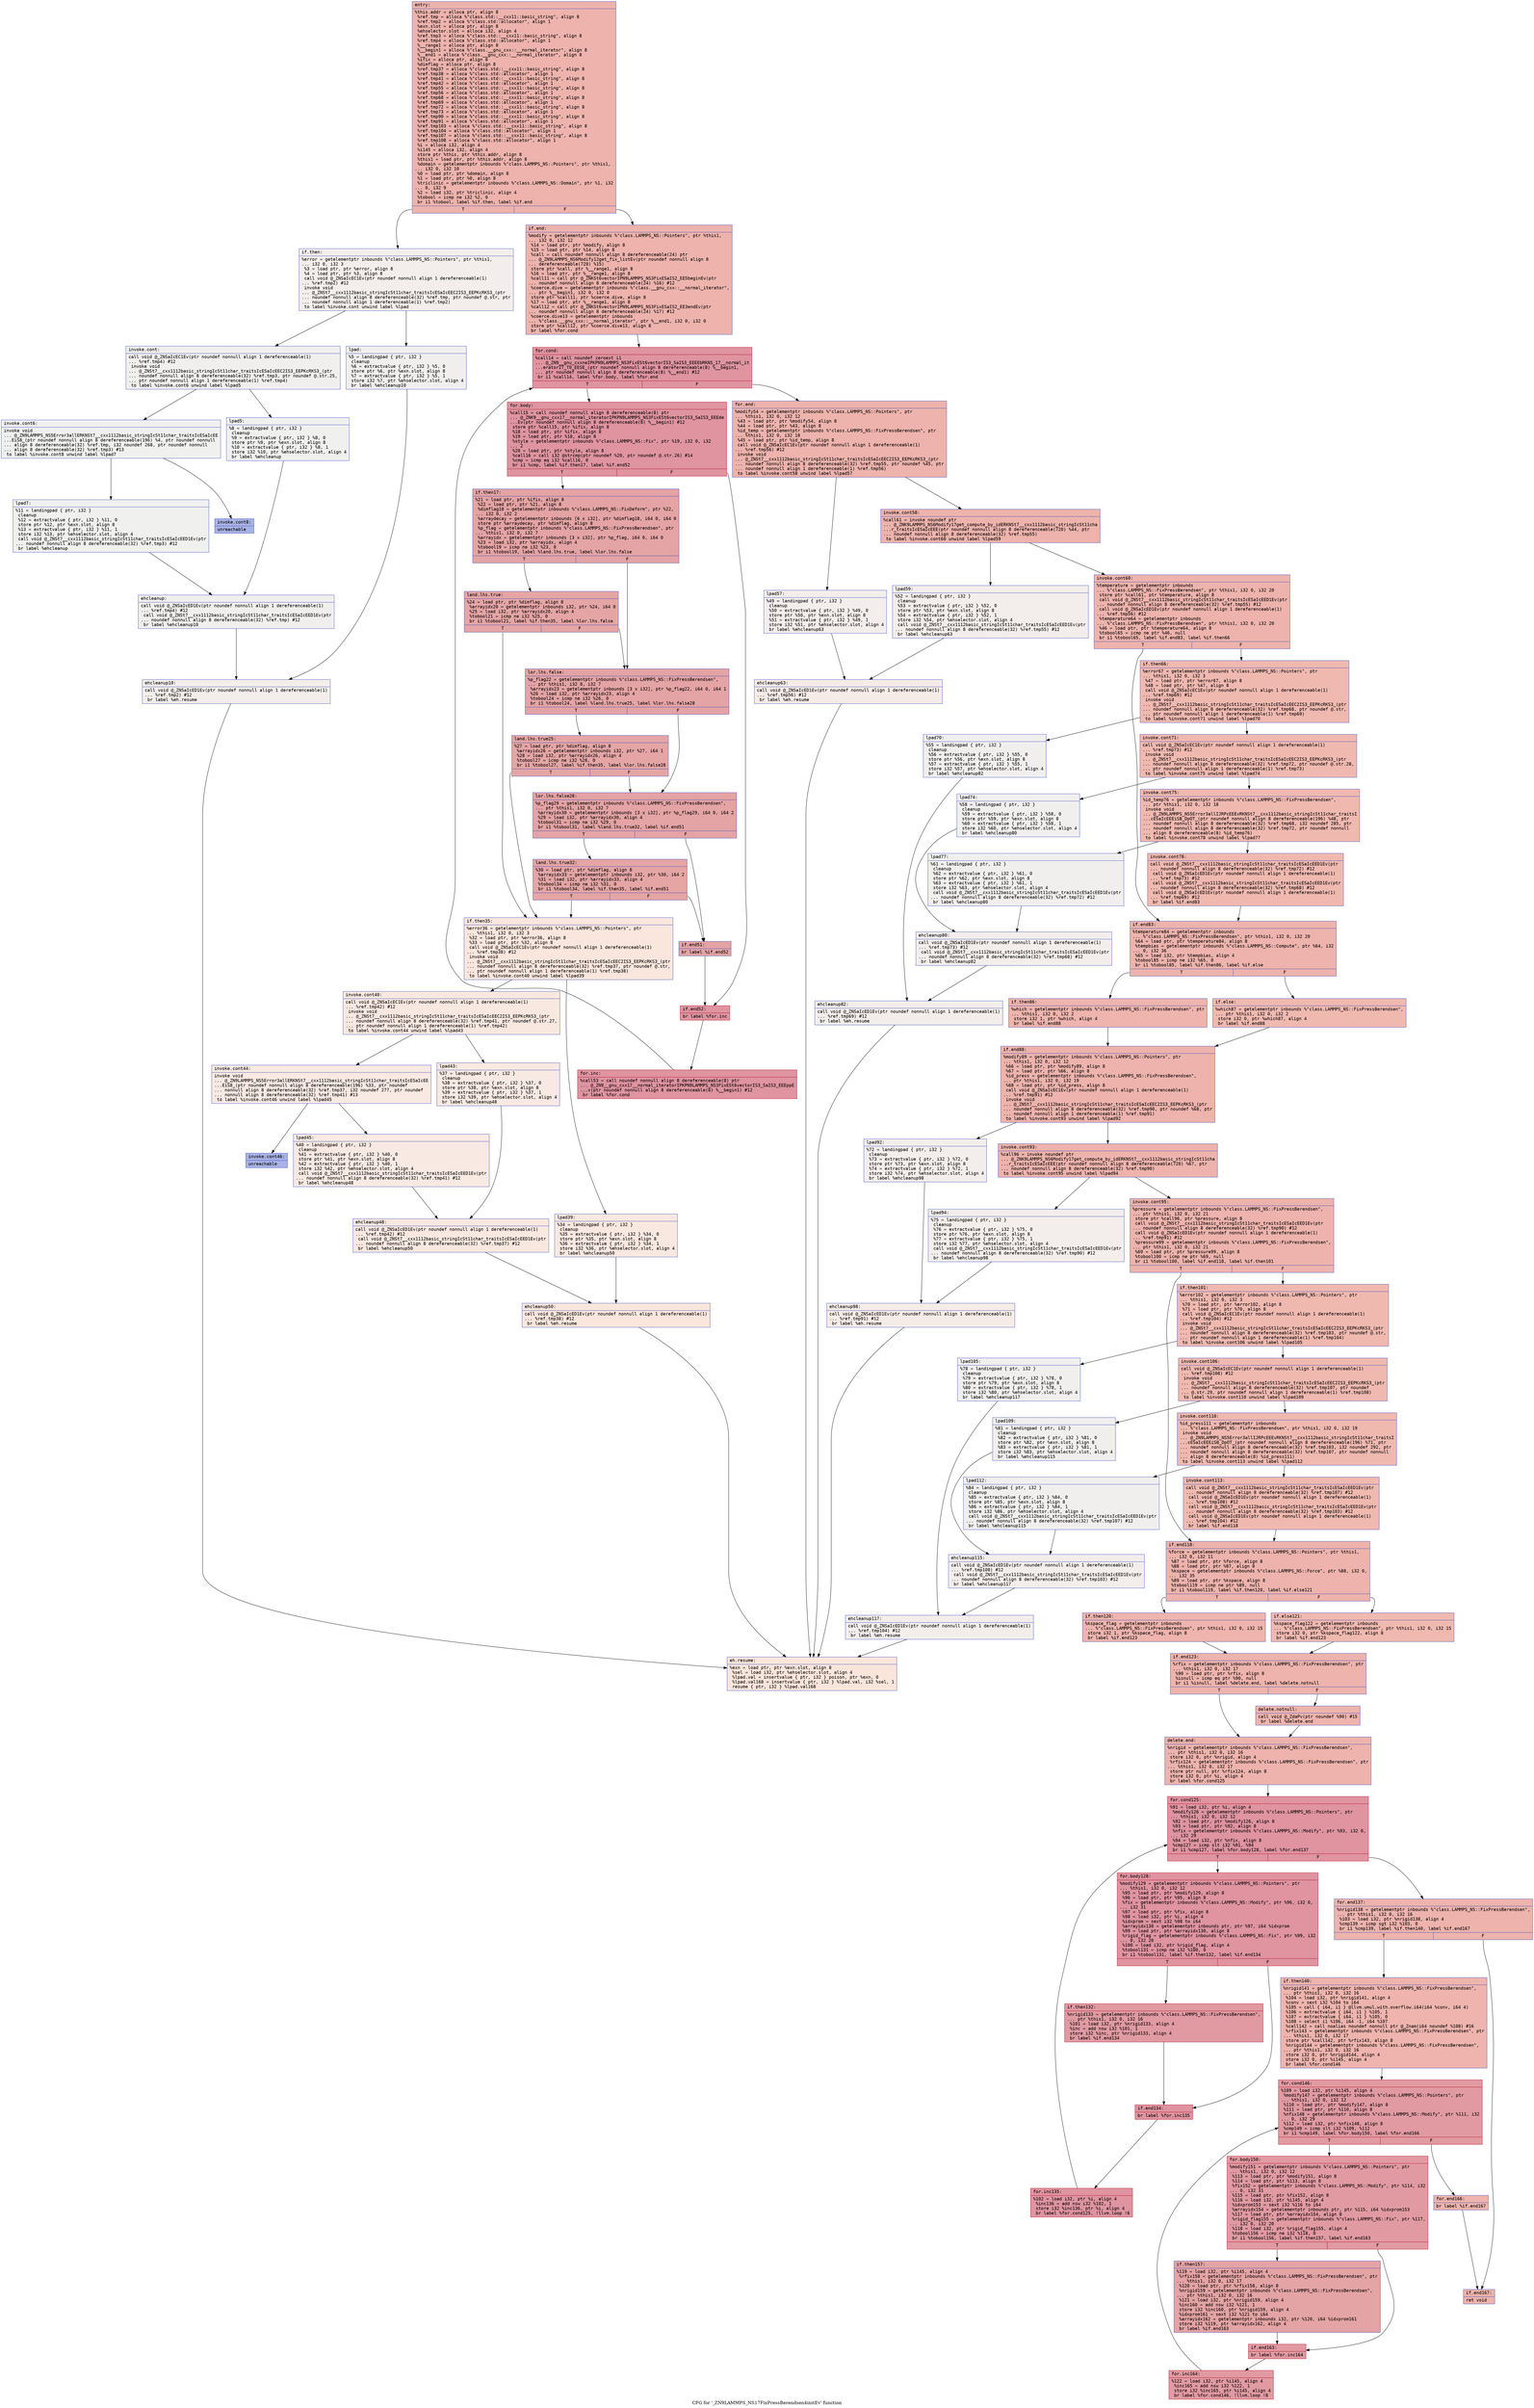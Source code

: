 digraph "CFG for '_ZN9LAMMPS_NS17FixPressBerendsen4initEv' function" {
	label="CFG for '_ZN9LAMMPS_NS17FixPressBerendsen4initEv' function";

	Node0x55f98b707510 [shape=record,color="#3d50c3ff", style=filled, fillcolor="#d6524470" fontname="Courier",label="{entry:\l|  %this.addr = alloca ptr, align 8\l  %ref.tmp = alloca %\"class.std::__cxx11::basic_string\", align 8\l  %ref.tmp2 = alloca %\"class.std::allocator\", align 1\l  %exn.slot = alloca ptr, align 8\l  %ehselector.slot = alloca i32, align 4\l  %ref.tmp3 = alloca %\"class.std::__cxx11::basic_string\", align 8\l  %ref.tmp4 = alloca %\"class.std::allocator\", align 1\l  %__range1 = alloca ptr, align 8\l  %__begin1 = alloca %\"class.__gnu_cxx::__normal_iterator\", align 8\l  %__end1 = alloca %\"class.__gnu_cxx::__normal_iterator\", align 8\l  %ifix = alloca ptr, align 8\l  %dimflag = alloca ptr, align 8\l  %ref.tmp37 = alloca %\"class.std::__cxx11::basic_string\", align 8\l  %ref.tmp38 = alloca %\"class.std::allocator\", align 1\l  %ref.tmp41 = alloca %\"class.std::__cxx11::basic_string\", align 8\l  %ref.tmp42 = alloca %\"class.std::allocator\", align 1\l  %ref.tmp55 = alloca %\"class.std::__cxx11::basic_string\", align 8\l  %ref.tmp56 = alloca %\"class.std::allocator\", align 1\l  %ref.tmp68 = alloca %\"class.std::__cxx11::basic_string\", align 8\l  %ref.tmp69 = alloca %\"class.std::allocator\", align 1\l  %ref.tmp72 = alloca %\"class.std::__cxx11::basic_string\", align 8\l  %ref.tmp73 = alloca %\"class.std::allocator\", align 1\l  %ref.tmp90 = alloca %\"class.std::__cxx11::basic_string\", align 8\l  %ref.tmp91 = alloca %\"class.std::allocator\", align 1\l  %ref.tmp103 = alloca %\"class.std::__cxx11::basic_string\", align 8\l  %ref.tmp104 = alloca %\"class.std::allocator\", align 1\l  %ref.tmp107 = alloca %\"class.std::__cxx11::basic_string\", align 8\l  %ref.tmp108 = alloca %\"class.std::allocator\", align 1\l  %i = alloca i32, align 4\l  %i145 = alloca i32, align 4\l  store ptr %this, ptr %this.addr, align 8\l  %this1 = load ptr, ptr %this.addr, align 8\l  %domain = getelementptr inbounds %\"class.LAMMPS_NS::Pointers\", ptr %this1,\l... i32 0, i32 10\l  %0 = load ptr, ptr %domain, align 8\l  %1 = load ptr, ptr %0, align 8\l  %triclinic = getelementptr inbounds %\"class.LAMMPS_NS::Domain\", ptr %1, i32\l... 0, i32 9\l  %2 = load i32, ptr %triclinic, align 4\l  %tobool = icmp ne i32 %2, 0\l  br i1 %tobool, label %if.then, label %if.end\l|{<s0>T|<s1>F}}"];
	Node0x55f98b707510:s0 -> Node0x55f98b7aead0[tooltip="entry -> if.then\nProbability 0.00%" ];
	Node0x55f98b707510:s1 -> Node0x55f98b7aeb40[tooltip="entry -> if.end\nProbability 100.00%" ];
	Node0x55f98b7aead0 [shape=record,color="#3d50c3ff", style=filled, fillcolor="#e5d8d170" fontname="Courier",label="{if.then:\l|  %error = getelementptr inbounds %\"class.LAMMPS_NS::Pointers\", ptr %this1,\l... i32 0, i32 3\l  %3 = load ptr, ptr %error, align 8\l  %4 = load ptr, ptr %3, align 8\l  call void @_ZNSaIcEC1Ev(ptr noundef nonnull align 1 dereferenceable(1)\l... %ref.tmp2) #12\l  invoke void\l... @_ZNSt7__cxx1112basic_stringIcSt11char_traitsIcESaIcEEC2IS3_EEPKcRKS3_(ptr\l... noundef nonnull align 8 dereferenceable(32) %ref.tmp, ptr noundef @.str, ptr\l... noundef nonnull align 1 dereferenceable(1) %ref.tmp2)\l          to label %invoke.cont unwind label %lpad\l}"];
	Node0x55f98b7aead0 -> Node0x55f98b7aefc0[tooltip="if.then -> invoke.cont\nProbability 50.00%" ];
	Node0x55f98b7aead0 -> Node0x55f98b7af040[tooltip="if.then -> lpad\nProbability 50.00%" ];
	Node0x55f98b7aefc0 [shape=record,color="#3d50c3ff", style=filled, fillcolor="#e0dbd870" fontname="Courier",label="{invoke.cont:\l|  call void @_ZNSaIcEC1Ev(ptr noundef nonnull align 1 dereferenceable(1)\l... %ref.tmp4) #12\l  invoke void\l... @_ZNSt7__cxx1112basic_stringIcSt11char_traitsIcESaIcEEC2IS3_EEPKcRKS3_(ptr\l... noundef nonnull align 8 dereferenceable(32) %ref.tmp3, ptr noundef @.str.25,\l... ptr noundef nonnull align 1 dereferenceable(1) %ref.tmp4)\l          to label %invoke.cont6 unwind label %lpad5\l}"];
	Node0x55f98b7aefc0 -> Node0x55f98b7af360[tooltip="invoke.cont -> invoke.cont6\nProbability 50.00%" ];
	Node0x55f98b7aefc0 -> Node0x55f98b7af3b0[tooltip="invoke.cont -> lpad5\nProbability 50.00%" ];
	Node0x55f98b7af360 [shape=record,color="#3d50c3ff", style=filled, fillcolor="#dedcdb70" fontname="Courier",label="{invoke.cont6:\l|  invoke void\l... @_ZN9LAMMPS_NS5Error3allERKNSt7__cxx1112basic_stringIcSt11char_traitsIcESaIcEE\l...EiS8_(ptr noundef nonnull align 8 dereferenceable(196) %4, ptr noundef nonnull\l... align 8 dereferenceable(32) %ref.tmp, i32 noundef 268, ptr noundef nonnull\l... align 8 dereferenceable(32) %ref.tmp3) #13\l          to label %invoke.cont8 unwind label %lpad7\l}"];
	Node0x55f98b7af360 -> Node0x55f98b7af310[tooltip="invoke.cont6 -> invoke.cont8\nProbability 0.00%" ];
	Node0x55f98b7af360 -> Node0x55f98b7af610[tooltip="invoke.cont6 -> lpad7\nProbability 100.00%" ];
	Node0x55f98b7af310 [shape=record,color="#3d50c3ff", style=filled, fillcolor="#3d50c370" fontname="Courier",label="{invoke.cont8:\l|  unreachable\l}"];
	Node0x55f98b7af040 [shape=record,color="#3d50c3ff", style=filled, fillcolor="#e0dbd870" fontname="Courier",label="{lpad:\l|  %5 = landingpad \{ ptr, i32 \}\l          cleanup\l  %6 = extractvalue \{ ptr, i32 \} %5, 0\l  store ptr %6, ptr %exn.slot, align 8\l  %7 = extractvalue \{ ptr, i32 \} %5, 1\l  store i32 %7, ptr %ehselector.slot, align 4\l  br label %ehcleanup10\l}"];
	Node0x55f98b7af040 -> Node0x55f98b7afb10[tooltip="lpad -> ehcleanup10\nProbability 100.00%" ];
	Node0x55f98b7af3b0 [shape=record,color="#3d50c3ff", style=filled, fillcolor="#dedcdb70" fontname="Courier",label="{lpad5:\l|  %8 = landingpad \{ ptr, i32 \}\l          cleanup\l  %9 = extractvalue \{ ptr, i32 \} %8, 0\l  store ptr %9, ptr %exn.slot, align 8\l  %10 = extractvalue \{ ptr, i32 \} %8, 1\l  store i32 %10, ptr %ehselector.slot, align 4\l  br label %ehcleanup\l}"];
	Node0x55f98b7af3b0 -> Node0x55f98b7afe60[tooltip="lpad5 -> ehcleanup\nProbability 100.00%" ];
	Node0x55f98b7af610 [shape=record,color="#3d50c3ff", style=filled, fillcolor="#dedcdb70" fontname="Courier",label="{lpad7:\l|  %11 = landingpad \{ ptr, i32 \}\l          cleanup\l  %12 = extractvalue \{ ptr, i32 \} %11, 0\l  store ptr %12, ptr %exn.slot, align 8\l  %13 = extractvalue \{ ptr, i32 \} %11, 1\l  store i32 %13, ptr %ehselector.slot, align 4\l  call void @_ZNSt7__cxx1112basic_stringIcSt11char_traitsIcESaIcEED1Ev(ptr\l... noundef nonnull align 8 dereferenceable(32) %ref.tmp3) #12\l  br label %ehcleanup\l}"];
	Node0x55f98b7af610 -> Node0x55f98b7afe60[tooltip="lpad7 -> ehcleanup\nProbability 100.00%" ];
	Node0x55f98b7afe60 [shape=record,color="#3d50c3ff", style=filled, fillcolor="#e0dbd870" fontname="Courier",label="{ehcleanup:\l|  call void @_ZNSaIcED1Ev(ptr noundef nonnull align 1 dereferenceable(1)\l... %ref.tmp4) #12\l  call void @_ZNSt7__cxx1112basic_stringIcSt11char_traitsIcESaIcEED1Ev(ptr\l... noundef nonnull align 8 dereferenceable(32) %ref.tmp) #12\l  br label %ehcleanup10\l}"];
	Node0x55f98b7afe60 -> Node0x55f98b7afb10[tooltip="ehcleanup -> ehcleanup10\nProbability 100.00%" ];
	Node0x55f98b7afb10 [shape=record,color="#3d50c3ff", style=filled, fillcolor="#e5d8d170" fontname="Courier",label="{ehcleanup10:\l|  call void @_ZNSaIcED1Ev(ptr noundef nonnull align 1 dereferenceable(1)\l... %ref.tmp2) #12\l  br label %eh.resume\l}"];
	Node0x55f98b7afb10 -> Node0x55f98b7b0710[tooltip="ehcleanup10 -> eh.resume\nProbability 100.00%" ];
	Node0x55f98b7aeb40 [shape=record,color="#3d50c3ff", style=filled, fillcolor="#d6524470" fontname="Courier",label="{if.end:\l|  %modify = getelementptr inbounds %\"class.LAMMPS_NS::Pointers\", ptr %this1,\l... i32 0, i32 12\l  %14 = load ptr, ptr %modify, align 8\l  %15 = load ptr, ptr %14, align 8\l  %call = call noundef nonnull align 8 dereferenceable(24) ptr\l... @_ZN9LAMMPS_NS6Modify12get_fix_listEv(ptr noundef nonnull align 8\l... dereferenceable(720) %15)\l  store ptr %call, ptr %__range1, align 8\l  %16 = load ptr, ptr %__range1, align 8\l  %call11 = call ptr @_ZNKSt6vectorIPN9LAMMPS_NS3FixESaIS2_EE5beginEv(ptr\l... noundef nonnull align 8 dereferenceable(24) %16) #12\l  %coerce.dive = getelementptr inbounds %\"class.__gnu_cxx::__normal_iterator\",\l... ptr %__begin1, i32 0, i32 0\l  store ptr %call11, ptr %coerce.dive, align 8\l  %17 = load ptr, ptr %__range1, align 8\l  %call12 = call ptr @_ZNKSt6vectorIPN9LAMMPS_NS3FixESaIS2_EE3endEv(ptr\l... noundef nonnull align 8 dereferenceable(24) %17) #12\l  %coerce.dive13 = getelementptr inbounds\l... %\"class.__gnu_cxx::__normal_iterator\", ptr %__end1, i32 0, i32 0\l  store ptr %call12, ptr %coerce.dive13, align 8\l  br label %for.cond\l}"];
	Node0x55f98b7aeb40 -> Node0x55f98b7b1750[tooltip="if.end -> for.cond\nProbability 100.00%" ];
	Node0x55f98b7b1750 [shape=record,color="#b70d28ff", style=filled, fillcolor="#b70d2870" fontname="Courier",label="{for.cond:\l|  %call14 = call noundef zeroext i1\l... @_ZN9__gnu_cxxneIPKPN9LAMMPS_NS3FixESt6vectorIS3_SaIS3_EEEEbRKNS_17__normal_it\l...eratorIT_T0_EESE_(ptr noundef nonnull align 8 dereferenceable(8) %__begin1,\l... ptr noundef nonnull align 8 dereferenceable(8) %__end1) #12\l  br i1 %call14, label %for.body, label %for.end\l|{<s0>T|<s1>F}}"];
	Node0x55f98b7b1750:s0 -> Node0x55f98b7b1b70[tooltip="for.cond -> for.body\nProbability 96.88%" ];
	Node0x55f98b7b1750:s1 -> Node0x55f98b7b1c50[tooltip="for.cond -> for.end\nProbability 3.12%" ];
	Node0x55f98b7b1b70 [shape=record,color="#b70d28ff", style=filled, fillcolor="#b70d2870" fontname="Courier",label="{for.body:\l|  %call15 = call noundef nonnull align 8 dereferenceable(8) ptr\l... @_ZNK9__gnu_cxx17__normal_iteratorIPKPN9LAMMPS_NS3FixESt6vectorIS3_SaIS3_EEEde\l...Ev(ptr noundef nonnull align 8 dereferenceable(8) %__begin1) #12\l  store ptr %call15, ptr %ifix, align 8\l  %18 = load ptr, ptr %ifix, align 8\l  %19 = load ptr, ptr %18, align 8\l  %style = getelementptr inbounds %\"class.LAMMPS_NS::Fix\", ptr %19, i32 0, i32\l... 2\l  %20 = load ptr, ptr %style, align 8\l  %call16 = call i32 @strcmp(ptr noundef %20, ptr noundef @.str.26) #14\l  %cmp = icmp eq i32 %call16, 0\l  br i1 %cmp, label %if.then17, label %if.end52\l|{<s0>T|<s1>F}}"];
	Node0x55f98b7b1b70:s0 -> Node0x55f98b7b3580[tooltip="for.body -> if.then17\nProbability 37.50%" ];
	Node0x55f98b7b1b70:s1 -> Node0x55f98b7b3600[tooltip="for.body -> if.end52\nProbability 62.50%" ];
	Node0x55f98b7b3580 [shape=record,color="#3d50c3ff", style=filled, fillcolor="#c32e3170" fontname="Courier",label="{if.then17:\l|  %21 = load ptr, ptr %ifix, align 8\l  %22 = load ptr, ptr %21, align 8\l  %dimflag18 = getelementptr inbounds %\"class.LAMMPS_NS::FixDeform\", ptr %22,\l... i32 0, i32 2\l  %arraydecay = getelementptr inbounds [6 x i32], ptr %dimflag18, i64 0, i64 0\l  store ptr %arraydecay, ptr %dimflag, align 8\l  %p_flag = getelementptr inbounds %\"class.LAMMPS_NS::FixPressBerendsen\", ptr\l... %this1, i32 0, i32 7\l  %arrayidx = getelementptr inbounds [3 x i32], ptr %p_flag, i64 0, i64 0\l  %23 = load i32, ptr %arrayidx, align 4\l  %tobool19 = icmp ne i32 %23, 0\l  br i1 %tobool19, label %land.lhs.true, label %lor.lhs.false\l|{<s0>T|<s1>F}}"];
	Node0x55f98b7b3580:s0 -> Node0x55f98b7b4230[tooltip="if.then17 -> land.lhs.true\nProbability 62.50%" ];
	Node0x55f98b7b3580:s1 -> Node0x55f98b7b42b0[tooltip="if.then17 -> lor.lhs.false\nProbability 37.50%" ];
	Node0x55f98b7b4230 [shape=record,color="#3d50c3ff", style=filled, fillcolor="#c5333470" fontname="Courier",label="{land.lhs.true:\l|  %24 = load ptr, ptr %dimflag, align 8\l  %arrayidx20 = getelementptr inbounds i32, ptr %24, i64 0\l  %25 = load i32, ptr %arrayidx20, align 4\l  %tobool21 = icmp ne i32 %25, 0\l  br i1 %tobool21, label %if.then35, label %lor.lhs.false\l|{<s0>T|<s1>F}}"];
	Node0x55f98b7b4230:s0 -> Node0x55f98b7b46d0[tooltip="land.lhs.true -> if.then35\nProbability 0.00%" ];
	Node0x55f98b7b4230:s1 -> Node0x55f98b7b42b0[tooltip="land.lhs.true -> lor.lhs.false\nProbability 100.00%" ];
	Node0x55f98b7b42b0 [shape=record,color="#3d50c3ff", style=filled, fillcolor="#c32e3170" fontname="Courier",label="{lor.lhs.false:\l|  %p_flag22 = getelementptr inbounds %\"class.LAMMPS_NS::FixPressBerendsen\",\l... ptr %this1, i32 0, i32 7\l  %arrayidx23 = getelementptr inbounds [3 x i32], ptr %p_flag22, i64 0, i64 1\l  %26 = load i32, ptr %arrayidx23, align 4\l  %tobool24 = icmp ne i32 %26, 0\l  br i1 %tobool24, label %land.lhs.true25, label %lor.lhs.false28\l|{<s0>T|<s1>F}}"];
	Node0x55f98b7b42b0:s0 -> Node0x55f98b7b4b20[tooltip="lor.lhs.false -> land.lhs.true25\nProbability 62.50%" ];
	Node0x55f98b7b42b0:s1 -> Node0x55f98b7b4ba0[tooltip="lor.lhs.false -> lor.lhs.false28\nProbability 37.50%" ];
	Node0x55f98b7b4b20 [shape=record,color="#3d50c3ff", style=filled, fillcolor="#c5333470" fontname="Courier",label="{land.lhs.true25:\l|  %27 = load ptr, ptr %dimflag, align 8\l  %arrayidx26 = getelementptr inbounds i32, ptr %27, i64 1\l  %28 = load i32, ptr %arrayidx26, align 4\l  %tobool27 = icmp ne i32 %28, 0\l  br i1 %tobool27, label %if.then35, label %lor.lhs.false28\l|{<s0>T|<s1>F}}"];
	Node0x55f98b7b4b20:s0 -> Node0x55f98b7b46d0[tooltip="land.lhs.true25 -> if.then35\nProbability 0.00%" ];
	Node0x55f98b7b4b20:s1 -> Node0x55f98b7b4ba0[tooltip="land.lhs.true25 -> lor.lhs.false28\nProbability 100.00%" ];
	Node0x55f98b7b4ba0 [shape=record,color="#3d50c3ff", style=filled, fillcolor="#c32e3170" fontname="Courier",label="{lor.lhs.false28:\l|  %p_flag29 = getelementptr inbounds %\"class.LAMMPS_NS::FixPressBerendsen\",\l... ptr %this1, i32 0, i32 7\l  %arrayidx30 = getelementptr inbounds [3 x i32], ptr %p_flag29, i64 0, i64 2\l  %29 = load i32, ptr %arrayidx30, align 4\l  %tobool31 = icmp ne i32 %29, 0\l  br i1 %tobool31, label %land.lhs.true32, label %if.end51\l|{<s0>T|<s1>F}}"];
	Node0x55f98b7b4ba0:s0 -> Node0x55f98b7b5390[tooltip="lor.lhs.false28 -> land.lhs.true32\nProbability 62.50%" ];
	Node0x55f98b7b4ba0:s1 -> Node0x55f98b7b5410[tooltip="lor.lhs.false28 -> if.end51\nProbability 37.50%" ];
	Node0x55f98b7b5390 [shape=record,color="#3d50c3ff", style=filled, fillcolor="#c5333470" fontname="Courier",label="{land.lhs.true32:\l|  %30 = load ptr, ptr %dimflag, align 8\l  %arrayidx33 = getelementptr inbounds i32, ptr %30, i64 2\l  %31 = load i32, ptr %arrayidx33, align 4\l  %tobool34 = icmp ne i32 %31, 0\l  br i1 %tobool34, label %if.then35, label %if.end51\l|{<s0>T|<s1>F}}"];
	Node0x55f98b7b5390:s0 -> Node0x55f98b7b46d0[tooltip="land.lhs.true32 -> if.then35\nProbability 0.00%" ];
	Node0x55f98b7b5390:s1 -> Node0x55f98b7b5410[tooltip="land.lhs.true32 -> if.end51\nProbability 100.00%" ];
	Node0x55f98b7b46d0 [shape=record,color="#3d50c3ff", style=filled, fillcolor="#f3c7b170" fontname="Courier",label="{if.then35:\l|  %error36 = getelementptr inbounds %\"class.LAMMPS_NS::Pointers\", ptr\l... %this1, i32 0, i32 3\l  %32 = load ptr, ptr %error36, align 8\l  %33 = load ptr, ptr %32, align 8\l  call void @_ZNSaIcEC1Ev(ptr noundef nonnull align 1 dereferenceable(1)\l... %ref.tmp38) #12\l  invoke void\l... @_ZNSt7__cxx1112basic_stringIcSt11char_traitsIcESaIcEEC2IS3_EEPKcRKS3_(ptr\l... noundef nonnull align 8 dereferenceable(32) %ref.tmp37, ptr noundef @.str,\l... ptr noundef nonnull align 1 dereferenceable(1) %ref.tmp38)\l          to label %invoke.cont40 unwind label %lpad39\l}"];
	Node0x55f98b7b46d0 -> Node0x55f98b7b5be0[tooltip="if.then35 -> invoke.cont40\nProbability 50.00%" ];
	Node0x55f98b7b46d0 -> Node0x55f98b7b5c60[tooltip="if.then35 -> lpad39\nProbability 50.00%" ];
	Node0x55f98b7b5be0 [shape=record,color="#3d50c3ff", style=filled, fillcolor="#f1ccb870" fontname="Courier",label="{invoke.cont40:\l|  call void @_ZNSaIcEC1Ev(ptr noundef nonnull align 1 dereferenceable(1)\l... %ref.tmp42) #12\l  invoke void\l... @_ZNSt7__cxx1112basic_stringIcSt11char_traitsIcESaIcEEC2IS3_EEPKcRKS3_(ptr\l... noundef nonnull align 8 dereferenceable(32) %ref.tmp41, ptr noundef @.str.27,\l... ptr noundef nonnull align 1 dereferenceable(1) %ref.tmp42)\l          to label %invoke.cont44 unwind label %lpad43\l}"];
	Node0x55f98b7b5be0 -> Node0x55f98b7b5f80[tooltip="invoke.cont40 -> invoke.cont44\nProbability 50.00%" ];
	Node0x55f98b7b5be0 -> Node0x55f98b7b5fd0[tooltip="invoke.cont40 -> lpad43\nProbability 50.00%" ];
	Node0x55f98b7b5f80 [shape=record,color="#3d50c3ff", style=filled, fillcolor="#efcebd70" fontname="Courier",label="{invoke.cont44:\l|  invoke void\l... @_ZN9LAMMPS_NS5Error3allERKNSt7__cxx1112basic_stringIcSt11char_traitsIcESaIcEE\l...EiS8_(ptr noundef nonnull align 8 dereferenceable(196) %33, ptr noundef\l... nonnull align 8 dereferenceable(32) %ref.tmp37, i32 noundef 277, ptr noundef\l... nonnull align 8 dereferenceable(32) %ref.tmp41) #13\l          to label %invoke.cont46 unwind label %lpad45\l}"];
	Node0x55f98b7b5f80 -> Node0x55f98b7b5f30[tooltip="invoke.cont44 -> invoke.cont46\nProbability 0.00%" ];
	Node0x55f98b7b5f80 -> Node0x55f98b7b62f0[tooltip="invoke.cont44 -> lpad45\nProbability 100.00%" ];
	Node0x55f98b7b5f30 [shape=record,color="#3d50c3ff", style=filled, fillcolor="#3d50c370" fontname="Courier",label="{invoke.cont46:\l|  unreachable\l}"];
	Node0x55f98b7b5c60 [shape=record,color="#3d50c3ff", style=filled, fillcolor="#f1ccb870" fontname="Courier",label="{lpad39:\l|  %34 = landingpad \{ ptr, i32 \}\l          cleanup\l  %35 = extractvalue \{ ptr, i32 \} %34, 0\l  store ptr %35, ptr %exn.slot, align 8\l  %36 = extractvalue \{ ptr, i32 \} %34, 1\l  store i32 %36, ptr %ehselector.slot, align 4\l  br label %ehcleanup50\l}"];
	Node0x55f98b7b5c60 -> Node0x55f98b7b68b0[tooltip="lpad39 -> ehcleanup50\nProbability 100.00%" ];
	Node0x55f98b7b5fd0 [shape=record,color="#3d50c3ff", style=filled, fillcolor="#efcebd70" fontname="Courier",label="{lpad43:\l|  %37 = landingpad \{ ptr, i32 \}\l          cleanup\l  %38 = extractvalue \{ ptr, i32 \} %37, 0\l  store ptr %38, ptr %exn.slot, align 8\l  %39 = extractvalue \{ ptr, i32 \} %37, 1\l  store i32 %39, ptr %ehselector.slot, align 4\l  br label %ehcleanup48\l}"];
	Node0x55f98b7b5fd0 -> Node0x55f98b7b6b90[tooltip="lpad43 -> ehcleanup48\nProbability 100.00%" ];
	Node0x55f98b7b62f0 [shape=record,color="#3d50c3ff", style=filled, fillcolor="#efcebd70" fontname="Courier",label="{lpad45:\l|  %40 = landingpad \{ ptr, i32 \}\l          cleanup\l  %41 = extractvalue \{ ptr, i32 \} %40, 0\l  store ptr %41, ptr %exn.slot, align 8\l  %42 = extractvalue \{ ptr, i32 \} %40, 1\l  store i32 %42, ptr %ehselector.slot, align 4\l  call void @_ZNSt7__cxx1112basic_stringIcSt11char_traitsIcESaIcEED1Ev(ptr\l... noundef nonnull align 8 dereferenceable(32) %ref.tmp41) #12\l  br label %ehcleanup48\l}"];
	Node0x55f98b7b62f0 -> Node0x55f98b7b6b90[tooltip="lpad45 -> ehcleanup48\nProbability 100.00%" ];
	Node0x55f98b7b6b90 [shape=record,color="#3d50c3ff", style=filled, fillcolor="#f1ccb870" fontname="Courier",label="{ehcleanup48:\l|  call void @_ZNSaIcED1Ev(ptr noundef nonnull align 1 dereferenceable(1)\l... %ref.tmp42) #12\l  call void @_ZNSt7__cxx1112basic_stringIcSt11char_traitsIcESaIcEED1Ev(ptr\l... noundef nonnull align 8 dereferenceable(32) %ref.tmp37) #12\l  br label %ehcleanup50\l}"];
	Node0x55f98b7b6b90 -> Node0x55f98b7b68b0[tooltip="ehcleanup48 -> ehcleanup50\nProbability 100.00%" ];
	Node0x55f98b7b68b0 [shape=record,color="#3d50c3ff", style=filled, fillcolor="#f3c7b170" fontname="Courier",label="{ehcleanup50:\l|  call void @_ZNSaIcED1Ev(ptr noundef nonnull align 1 dereferenceable(1)\l... %ref.tmp38) #12\l  br label %eh.resume\l}"];
	Node0x55f98b7b68b0 -> Node0x55f98b7b0710[tooltip="ehcleanup50 -> eh.resume\nProbability 100.00%" ];
	Node0x55f98b7b5410 [shape=record,color="#3d50c3ff", style=filled, fillcolor="#c32e3170" fontname="Courier",label="{if.end51:\l|  br label %if.end52\l}"];
	Node0x55f98b7b5410 -> Node0x55f98b7b3600[tooltip="if.end51 -> if.end52\nProbability 100.00%" ];
	Node0x55f98b7b3600 [shape=record,color="#b70d28ff", style=filled, fillcolor="#b70d2870" fontname="Courier",label="{if.end52:\l|  br label %for.inc\l}"];
	Node0x55f98b7b3600 -> Node0x55f98b7b7b20[tooltip="if.end52 -> for.inc\nProbability 100.00%" ];
	Node0x55f98b7b7b20 [shape=record,color="#b70d28ff", style=filled, fillcolor="#b70d2870" fontname="Courier",label="{for.inc:\l|  %call53 = call noundef nonnull align 8 dereferenceable(8) ptr\l... @_ZN9__gnu_cxx17__normal_iteratorIPKPN9LAMMPS_NS3FixESt6vectorIS3_SaIS3_EEEppE\l...v(ptr noundef nonnull align 8 dereferenceable(8) %__begin1) #12\l  br label %for.cond\l}"];
	Node0x55f98b7b7b20 -> Node0x55f98b7b1750[tooltip="for.inc -> for.cond\nProbability 100.00%" ];
	Node0x55f98b7b1c50 [shape=record,color="#3d50c3ff", style=filled, fillcolor="#d6524470" fontname="Courier",label="{for.end:\l|  %modify54 = getelementptr inbounds %\"class.LAMMPS_NS::Pointers\", ptr\l... %this1, i32 0, i32 12\l  %43 = load ptr, ptr %modify54, align 8\l  %44 = load ptr, ptr %43, align 8\l  %id_temp = getelementptr inbounds %\"class.LAMMPS_NS::FixPressBerendsen\", ptr\l... %this1, i32 0, i32 18\l  %45 = load ptr, ptr %id_temp, align 8\l  call void @_ZNSaIcEC1Ev(ptr noundef nonnull align 1 dereferenceable(1)\l... %ref.tmp56) #12\l  invoke void\l... @_ZNSt7__cxx1112basic_stringIcSt11char_traitsIcESaIcEEC2IS3_EEPKcRKS3_(ptr\l... noundef nonnull align 8 dereferenceable(32) %ref.tmp55, ptr noundef %45, ptr\l... noundef nonnull align 1 dereferenceable(1) %ref.tmp56)\l          to label %invoke.cont58 unwind label %lpad57\l}"];
	Node0x55f98b7b1c50 -> Node0x55f98b7b82a0[tooltip="for.end -> invoke.cont58\nProbability 100.00%" ];
	Node0x55f98b7b1c50 -> Node0x55f98b7b8320[tooltip="for.end -> lpad57\nProbability 0.00%" ];
	Node0x55f98b7b82a0 [shape=record,color="#3d50c3ff", style=filled, fillcolor="#d6524470" fontname="Courier",label="{invoke.cont58:\l|  %call61 = invoke noundef ptr\l... @_ZNK9LAMMPS_NS6Modify17get_compute_by_idERKNSt7__cxx1112basic_stringIcSt11cha\l...r_traitsIcESaIcEEE(ptr noundef nonnull align 8 dereferenceable(720) %44, ptr\l... noundef nonnull align 8 dereferenceable(32) %ref.tmp55)\l          to label %invoke.cont60 unwind label %lpad59\l}"];
	Node0x55f98b7b82a0 -> Node0x55f98b7b8250[tooltip="invoke.cont58 -> invoke.cont60\nProbability 100.00%" ];
	Node0x55f98b7b82a0 -> Node0x55f98b7b85c0[tooltip="invoke.cont58 -> lpad59\nProbability 0.00%" ];
	Node0x55f98b7b8250 [shape=record,color="#3d50c3ff", style=filled, fillcolor="#d6524470" fontname="Courier",label="{invoke.cont60:\l|  %temperature = getelementptr inbounds\l... %\"class.LAMMPS_NS::FixPressBerendsen\", ptr %this1, i32 0, i32 20\l  store ptr %call61, ptr %temperature, align 8\l  call void @_ZNSt7__cxx1112basic_stringIcSt11char_traitsIcESaIcEED1Ev(ptr\l... noundef nonnull align 8 dereferenceable(32) %ref.tmp55) #12\l  call void @_ZNSaIcED1Ev(ptr noundef nonnull align 1 dereferenceable(1)\l... %ref.tmp56) #12\l  %temperature64 = getelementptr inbounds\l... %\"class.LAMMPS_NS::FixPressBerendsen\", ptr %this1, i32 0, i32 20\l  %46 = load ptr, ptr %temperature64, align 8\l  %tobool65 = icmp ne ptr %46, null\l  br i1 %tobool65, label %if.end83, label %if.then66\l|{<s0>T|<s1>F}}"];
	Node0x55f98b7b8250:s0 -> Node0x55f98b7b8e80[tooltip="invoke.cont60 -> if.end83\nProbability 62.50%" ];
	Node0x55f98b7b8250:s1 -> Node0x55f98b7b8f00[tooltip="invoke.cont60 -> if.then66\nProbability 37.50%" ];
	Node0x55f98b7b8f00 [shape=record,color="#3d50c3ff", style=filled, fillcolor="#de614d70" fontname="Courier",label="{if.then66:\l|  %error67 = getelementptr inbounds %\"class.LAMMPS_NS::Pointers\", ptr\l... %this1, i32 0, i32 3\l  %47 = load ptr, ptr %error67, align 8\l  %48 = load ptr, ptr %47, align 8\l  call void @_ZNSaIcEC1Ev(ptr noundef nonnull align 1 dereferenceable(1)\l... %ref.tmp69) #12\l  invoke void\l... @_ZNSt7__cxx1112basic_stringIcSt11char_traitsIcESaIcEEC2IS3_EEPKcRKS3_(ptr\l... noundef nonnull align 8 dereferenceable(32) %ref.tmp68, ptr noundef @.str,\l... ptr noundef nonnull align 1 dereferenceable(1) %ref.tmp69)\l          to label %invoke.cont71 unwind label %lpad70\l}"];
	Node0x55f98b7b8f00 -> Node0x55f98b7b9be0[tooltip="if.then66 -> invoke.cont71\nProbability 100.00%" ];
	Node0x55f98b7b8f00 -> Node0x55f98b7b9c60[tooltip="if.then66 -> lpad70\nProbability 0.00%" ];
	Node0x55f98b7b9be0 [shape=record,color="#3d50c3ff", style=filled, fillcolor="#de614d70" fontname="Courier",label="{invoke.cont71:\l|  call void @_ZNSaIcEC1Ev(ptr noundef nonnull align 1 dereferenceable(1)\l... %ref.tmp73) #12\l  invoke void\l... @_ZNSt7__cxx1112basic_stringIcSt11char_traitsIcESaIcEEC2IS3_EEPKcRKS3_(ptr\l... noundef nonnull align 8 dereferenceable(32) %ref.tmp72, ptr noundef @.str.28,\l... ptr noundef nonnull align 1 dereferenceable(1) %ref.tmp73)\l          to label %invoke.cont75 unwind label %lpad74\l}"];
	Node0x55f98b7b9be0 -> Node0x55f98b7b9fe0[tooltip="invoke.cont71 -> invoke.cont75\nProbability 100.00%" ];
	Node0x55f98b7b9be0 -> Node0x55f98b7ba030[tooltip="invoke.cont71 -> lpad74\nProbability 0.00%" ];
	Node0x55f98b7b9fe0 [shape=record,color="#3d50c3ff", style=filled, fillcolor="#de614d70" fontname="Courier",label="{invoke.cont75:\l|  %id_temp76 = getelementptr inbounds %\"class.LAMMPS_NS::FixPressBerendsen\",\l... ptr %this1, i32 0, i32 18\l  invoke void\l... @_ZN9LAMMPS_NS5Error3allIJRPcEEEvRKNSt7__cxx1112basic_stringIcSt11char_traitsI\l...cESaIcEEEiSB_DpOT_(ptr noundef nonnull align 8 dereferenceable(196) %48, ptr\l... noundef nonnull align 8 dereferenceable(32) %ref.tmp68, i32 noundef 285, ptr\l... noundef nonnull align 8 dereferenceable(32) %ref.tmp72, ptr noundef nonnull\l... align 8 dereferenceable(8) %id_temp76)\l          to label %invoke.cont78 unwind label %lpad77\l}"];
	Node0x55f98b7b9fe0 -> Node0x55f98b7b9f90[tooltip="invoke.cont75 -> invoke.cont78\nProbability 100.00%" ];
	Node0x55f98b7b9fe0 -> Node0x55f98b7ba3e0[tooltip="invoke.cont75 -> lpad77\nProbability 0.00%" ];
	Node0x55f98b7b9f90 [shape=record,color="#3d50c3ff", style=filled, fillcolor="#de614d70" fontname="Courier",label="{invoke.cont78:\l|  call void @_ZNSt7__cxx1112basic_stringIcSt11char_traitsIcESaIcEED1Ev(ptr\l... noundef nonnull align 8 dereferenceable(32) %ref.tmp72) #12\l  call void @_ZNSaIcED1Ev(ptr noundef nonnull align 1 dereferenceable(1)\l... %ref.tmp73) #12\l  call void @_ZNSt7__cxx1112basic_stringIcSt11char_traitsIcESaIcEED1Ev(ptr\l... noundef nonnull align 8 dereferenceable(32) %ref.tmp68) #12\l  call void @_ZNSaIcED1Ev(ptr noundef nonnull align 1 dereferenceable(1)\l... %ref.tmp69) #12\l  br label %if.end83\l}"];
	Node0x55f98b7b9f90 -> Node0x55f98b7b8e80[tooltip="invoke.cont78 -> if.end83\nProbability 100.00%" ];
	Node0x55f98b7b8320 [shape=record,color="#3d50c3ff", style=filled, fillcolor="#e5d8d170" fontname="Courier",label="{lpad57:\l|  %49 = landingpad \{ ptr, i32 \}\l          cleanup\l  %50 = extractvalue \{ ptr, i32 \} %49, 0\l  store ptr %50, ptr %exn.slot, align 8\l  %51 = extractvalue \{ ptr, i32 \} %49, 1\l  store i32 %51, ptr %ehselector.slot, align 4\l  br label %ehcleanup63\l}"];
	Node0x55f98b7b8320 -> Node0x55f98b7bae60[tooltip="lpad57 -> ehcleanup63\nProbability 100.00%" ];
	Node0x55f98b7b85c0 [shape=record,color="#3d50c3ff", style=filled, fillcolor="#e5d8d170" fontname="Courier",label="{lpad59:\l|  %52 = landingpad \{ ptr, i32 \}\l          cleanup\l  %53 = extractvalue \{ ptr, i32 \} %52, 0\l  store ptr %53, ptr %exn.slot, align 8\l  %54 = extractvalue \{ ptr, i32 \} %52, 1\l  store i32 %54, ptr %ehselector.slot, align 4\l  call void @_ZNSt7__cxx1112basic_stringIcSt11char_traitsIcESaIcEED1Ev(ptr\l... noundef nonnull align 8 dereferenceable(32) %ref.tmp55) #12\l  br label %ehcleanup63\l}"];
	Node0x55f98b7b85c0 -> Node0x55f98b7bae60[tooltip="lpad59 -> ehcleanup63\nProbability 100.00%" ];
	Node0x55f98b7bae60 [shape=record,color="#3d50c3ff", style=filled, fillcolor="#ead5c970" fontname="Courier",label="{ehcleanup63:\l|  call void @_ZNSaIcED1Ev(ptr noundef nonnull align 1 dereferenceable(1)\l... %ref.tmp56) #12\l  br label %eh.resume\l}"];
	Node0x55f98b7bae60 -> Node0x55f98b7b0710[tooltip="ehcleanup63 -> eh.resume\nProbability 100.00%" ];
	Node0x55f98b7b9c60 [shape=record,color="#3d50c3ff", style=filled, fillcolor="#e0dbd870" fontname="Courier",label="{lpad70:\l|  %55 = landingpad \{ ptr, i32 \}\l          cleanup\l  %56 = extractvalue \{ ptr, i32 \} %55, 0\l  store ptr %56, ptr %exn.slot, align 8\l  %57 = extractvalue \{ ptr, i32 \} %55, 1\l  store i32 %57, ptr %ehselector.slot, align 4\l  br label %ehcleanup82\l}"];
	Node0x55f98b7b9c60 -> Node0x55f98b7bb750[tooltip="lpad70 -> ehcleanup82\nProbability 100.00%" ];
	Node0x55f98b7ba030 [shape=record,color="#3d50c3ff", style=filled, fillcolor="#e0dbd870" fontname="Courier",label="{lpad74:\l|  %58 = landingpad \{ ptr, i32 \}\l          cleanup\l  %59 = extractvalue \{ ptr, i32 \} %58, 0\l  store ptr %59, ptr %exn.slot, align 8\l  %60 = extractvalue \{ ptr, i32 \} %58, 1\l  store i32 %60, ptr %ehselector.slot, align 4\l  br label %ehcleanup80\l}"];
	Node0x55f98b7ba030 -> Node0x55f98b7bbac0[tooltip="lpad74 -> ehcleanup80\nProbability 100.00%" ];
	Node0x55f98b7ba3e0 [shape=record,color="#3d50c3ff", style=filled, fillcolor="#e0dbd870" fontname="Courier",label="{lpad77:\l|  %61 = landingpad \{ ptr, i32 \}\l          cleanup\l  %62 = extractvalue \{ ptr, i32 \} %61, 0\l  store ptr %62, ptr %exn.slot, align 8\l  %63 = extractvalue \{ ptr, i32 \} %61, 1\l  store i32 %63, ptr %ehselector.slot, align 4\l  call void @_ZNSt7__cxx1112basic_stringIcSt11char_traitsIcESaIcEED1Ev(ptr\l... noundef nonnull align 8 dereferenceable(32) %ref.tmp72) #12\l  br label %ehcleanup80\l}"];
	Node0x55f98b7ba3e0 -> Node0x55f98b7bbac0[tooltip="lpad77 -> ehcleanup80\nProbability 100.00%" ];
	Node0x55f98b7bbac0 [shape=record,color="#3d50c3ff", style=filled, fillcolor="#e3d9d370" fontname="Courier",label="{ehcleanup80:\l|  call void @_ZNSaIcED1Ev(ptr noundef nonnull align 1 dereferenceable(1)\l... %ref.tmp73) #12\l  call void @_ZNSt7__cxx1112basic_stringIcSt11char_traitsIcESaIcEED1Ev(ptr\l... noundef nonnull align 8 dereferenceable(32) %ref.tmp68) #12\l  br label %ehcleanup82\l}"];
	Node0x55f98b7bbac0 -> Node0x55f98b7bb750[tooltip="ehcleanup80 -> ehcleanup82\nProbability 100.00%" ];
	Node0x55f98b7bb750 [shape=record,color="#3d50c3ff", style=filled, fillcolor="#e5d8d170" fontname="Courier",label="{ehcleanup82:\l|  call void @_ZNSaIcED1Ev(ptr noundef nonnull align 1 dereferenceable(1)\l... %ref.tmp69) #12\l  br label %eh.resume\l}"];
	Node0x55f98b7bb750 -> Node0x55f98b7b0710[tooltip="ehcleanup82 -> eh.resume\nProbability 100.00%" ];
	Node0x55f98b7b8e80 [shape=record,color="#3d50c3ff", style=filled, fillcolor="#d6524470" fontname="Courier",label="{if.end83:\l|  %temperature84 = getelementptr inbounds\l... %\"class.LAMMPS_NS::FixPressBerendsen\", ptr %this1, i32 0, i32 20\l  %64 = load ptr, ptr %temperature84, align 8\l  %tempbias = getelementptr inbounds %\"class.LAMMPS_NS::Compute\", ptr %64, i32\l... 0, i32 36\l  %65 = load i32, ptr %tempbias, align 4\l  %tobool85 = icmp ne i32 %65, 0\l  br i1 %tobool85, label %if.then86, label %if.else\l|{<s0>T|<s1>F}}"];
	Node0x55f98b7b8e80:s0 -> Node0x55f98b7bc7e0[tooltip="if.end83 -> if.then86\nProbability 62.50%" ];
	Node0x55f98b7b8e80:s1 -> Node0x55f98b7bc860[tooltip="if.end83 -> if.else\nProbability 37.50%" ];
	Node0x55f98b7bc7e0 [shape=record,color="#3d50c3ff", style=filled, fillcolor="#d8564670" fontname="Courier",label="{if.then86:\l|  %which = getelementptr inbounds %\"class.LAMMPS_NS::FixPressBerendsen\", ptr\l... %this1, i32 0, i32 2\l  store i32 1, ptr %which, align 4\l  br label %if.end88\l}"];
	Node0x55f98b7bc7e0 -> Node0x55f98b7bcae0[tooltip="if.then86 -> if.end88\nProbability 100.00%" ];
	Node0x55f98b7bc860 [shape=record,color="#3d50c3ff", style=filled, fillcolor="#de614d70" fontname="Courier",label="{if.else:\l|  %which87 = getelementptr inbounds %\"class.LAMMPS_NS::FixPressBerendsen\",\l... ptr %this1, i32 0, i32 2\l  store i32 0, ptr %which87, align 4\l  br label %if.end88\l}"];
	Node0x55f98b7bc860 -> Node0x55f98b7bcae0[tooltip="if.else -> if.end88\nProbability 100.00%" ];
	Node0x55f98b7bcae0 [shape=record,color="#3d50c3ff", style=filled, fillcolor="#d6524470" fontname="Courier",label="{if.end88:\l|  %modify89 = getelementptr inbounds %\"class.LAMMPS_NS::Pointers\", ptr\l... %this1, i32 0, i32 12\l  %66 = load ptr, ptr %modify89, align 8\l  %67 = load ptr, ptr %66, align 8\l  %id_press = getelementptr inbounds %\"class.LAMMPS_NS::FixPressBerendsen\",\l... ptr %this1, i32 0, i32 19\l  %68 = load ptr, ptr %id_press, align 8\l  call void @_ZNSaIcEC1Ev(ptr noundef nonnull align 1 dereferenceable(1)\l... %ref.tmp91) #12\l  invoke void\l... @_ZNSt7__cxx1112basic_stringIcSt11char_traitsIcESaIcEEC2IS3_EEPKcRKS3_(ptr\l... noundef nonnull align 8 dereferenceable(32) %ref.tmp90, ptr noundef %68, ptr\l... noundef nonnull align 1 dereferenceable(1) %ref.tmp91)\l          to label %invoke.cont93 unwind label %lpad92\l}"];
	Node0x55f98b7bcae0 -> Node0x55f98b7bd2a0[tooltip="if.end88 -> invoke.cont93\nProbability 100.00%" ];
	Node0x55f98b7bcae0 -> Node0x55f98b7bd320[tooltip="if.end88 -> lpad92\nProbability 0.00%" ];
	Node0x55f98b7bd2a0 [shape=record,color="#3d50c3ff", style=filled, fillcolor="#d6524470" fontname="Courier",label="{invoke.cont93:\l|  %call96 = invoke noundef ptr\l... @_ZNK9LAMMPS_NS6Modify17get_compute_by_idERKNSt7__cxx1112basic_stringIcSt11cha\l...r_traitsIcESaIcEEE(ptr noundef nonnull align 8 dereferenceable(720) %67, ptr\l... noundef nonnull align 8 dereferenceable(32) %ref.tmp90)\l          to label %invoke.cont95 unwind label %lpad94\l}"];
	Node0x55f98b7bd2a0 -> Node0x55f98b7bd250[tooltip="invoke.cont93 -> invoke.cont95\nProbability 100.00%" ];
	Node0x55f98b7bd2a0 -> Node0x55f98b7bd5c0[tooltip="invoke.cont93 -> lpad94\nProbability 0.00%" ];
	Node0x55f98b7bd250 [shape=record,color="#3d50c3ff", style=filled, fillcolor="#d6524470" fontname="Courier",label="{invoke.cont95:\l|  %pressure = getelementptr inbounds %\"class.LAMMPS_NS::FixPressBerendsen\",\l... ptr %this1, i32 0, i32 21\l  store ptr %call96, ptr %pressure, align 8\l  call void @_ZNSt7__cxx1112basic_stringIcSt11char_traitsIcESaIcEED1Ev(ptr\l... noundef nonnull align 8 dereferenceable(32) %ref.tmp90) #12\l  call void @_ZNSaIcED1Ev(ptr noundef nonnull align 1 dereferenceable(1)\l... %ref.tmp91) #12\l  %pressure99 = getelementptr inbounds %\"class.LAMMPS_NS::FixPressBerendsen\",\l... ptr %this1, i32 0, i32 21\l  %69 = load ptr, ptr %pressure99, align 8\l  %tobool100 = icmp ne ptr %69, null\l  br i1 %tobool100, label %if.end118, label %if.then101\l|{<s0>T|<s1>F}}"];
	Node0x55f98b7bd250:s0 -> Node0x55f98b7bde00[tooltip="invoke.cont95 -> if.end118\nProbability 62.50%" ];
	Node0x55f98b7bd250:s1 -> Node0x55f98b7bde80[tooltip="invoke.cont95 -> if.then101\nProbability 37.50%" ];
	Node0x55f98b7bde80 [shape=record,color="#3d50c3ff", style=filled, fillcolor="#de614d70" fontname="Courier",label="{if.then101:\l|  %error102 = getelementptr inbounds %\"class.LAMMPS_NS::Pointers\", ptr\l... %this1, i32 0, i32 3\l  %70 = load ptr, ptr %error102, align 8\l  %71 = load ptr, ptr %70, align 8\l  call void @_ZNSaIcEC1Ev(ptr noundef nonnull align 1 dereferenceable(1)\l... %ref.tmp104) #12\l  invoke void\l... @_ZNSt7__cxx1112basic_stringIcSt11char_traitsIcESaIcEEC2IS3_EEPKcRKS3_(ptr\l... noundef nonnull align 8 dereferenceable(32) %ref.tmp103, ptr noundef @.str,\l... ptr noundef nonnull align 1 dereferenceable(1) %ref.tmp104)\l          to label %invoke.cont106 unwind label %lpad105\l}"];
	Node0x55f98b7bde80 -> Node0x55f98b7be360[tooltip="if.then101 -> invoke.cont106\nProbability 100.00%" ];
	Node0x55f98b7bde80 -> Node0x55f98b7be3e0[tooltip="if.then101 -> lpad105\nProbability 0.00%" ];
	Node0x55f98b7be360 [shape=record,color="#3d50c3ff", style=filled, fillcolor="#de614d70" fontname="Courier",label="{invoke.cont106:\l|  call void @_ZNSaIcEC1Ev(ptr noundef nonnull align 1 dereferenceable(1)\l... %ref.tmp108) #12\l  invoke void\l... @_ZNSt7__cxx1112basic_stringIcSt11char_traitsIcESaIcEEC2IS3_EEPKcRKS3_(ptr\l... noundef nonnull align 8 dereferenceable(32) %ref.tmp107, ptr noundef\l... @.str.29, ptr noundef nonnull align 1 dereferenceable(1) %ref.tmp108)\l          to label %invoke.cont110 unwind label %lpad109\l}"];
	Node0x55f98b7be360 -> Node0x55f98b7be760[tooltip="invoke.cont106 -> invoke.cont110\nProbability 100.00%" ];
	Node0x55f98b7be360 -> Node0x55f98b7be7b0[tooltip="invoke.cont106 -> lpad109\nProbability 0.00%" ];
	Node0x55f98b7be760 [shape=record,color="#3d50c3ff", style=filled, fillcolor="#de614d70" fontname="Courier",label="{invoke.cont110:\l|  %id_press111 = getelementptr inbounds\l... %\"class.LAMMPS_NS::FixPressBerendsen\", ptr %this1, i32 0, i32 19\l  invoke void\l... @_ZN9LAMMPS_NS5Error3allIJRPcEEEvRKNSt7__cxx1112basic_stringIcSt11char_traitsI\l...cESaIcEEEiSB_DpOT_(ptr noundef nonnull align 8 dereferenceable(196) %71, ptr\l... noundef nonnull align 8 dereferenceable(32) %ref.tmp103, i32 noundef 292, ptr\l... noundef nonnull align 8 dereferenceable(32) %ref.tmp107, ptr noundef nonnull\l... align 8 dereferenceable(8) %id_press111)\l          to label %invoke.cont113 unwind label %lpad112\l}"];
	Node0x55f98b7be760 -> Node0x55f98b7be710[tooltip="invoke.cont110 -> invoke.cont113\nProbability 100.00%" ];
	Node0x55f98b7be760 -> Node0x55f98b7beb60[tooltip="invoke.cont110 -> lpad112\nProbability 0.00%" ];
	Node0x55f98b7be710 [shape=record,color="#3d50c3ff", style=filled, fillcolor="#de614d70" fontname="Courier",label="{invoke.cont113:\l|  call void @_ZNSt7__cxx1112basic_stringIcSt11char_traitsIcESaIcEED1Ev(ptr\l... noundef nonnull align 8 dereferenceable(32) %ref.tmp107) #12\l  call void @_ZNSaIcED1Ev(ptr noundef nonnull align 1 dereferenceable(1)\l... %ref.tmp108) #12\l  call void @_ZNSt7__cxx1112basic_stringIcSt11char_traitsIcESaIcEED1Ev(ptr\l... noundef nonnull align 8 dereferenceable(32) %ref.tmp103) #12\l  call void @_ZNSaIcED1Ev(ptr noundef nonnull align 1 dereferenceable(1)\l... %ref.tmp104) #12\l  br label %if.end118\l}"];
	Node0x55f98b7be710 -> Node0x55f98b7bde00[tooltip="invoke.cont113 -> if.end118\nProbability 100.00%" ];
	Node0x55f98b7bd320 [shape=record,color="#3d50c3ff", style=filled, fillcolor="#e5d8d170" fontname="Courier",label="{lpad92:\l|  %72 = landingpad \{ ptr, i32 \}\l          cleanup\l  %73 = extractvalue \{ ptr, i32 \} %72, 0\l  store ptr %73, ptr %exn.slot, align 8\l  %74 = extractvalue \{ ptr, i32 \} %72, 1\l  store i32 %74, ptr %ehselector.slot, align 4\l  br label %ehcleanup98\l}"];
	Node0x55f98b7bd320 -> Node0x55f98b7bf490[tooltip="lpad92 -> ehcleanup98\nProbability 100.00%" ];
	Node0x55f98b7bd5c0 [shape=record,color="#3d50c3ff", style=filled, fillcolor="#e5d8d170" fontname="Courier",label="{lpad94:\l|  %75 = landingpad \{ ptr, i32 \}\l          cleanup\l  %76 = extractvalue \{ ptr, i32 \} %75, 0\l  store ptr %76, ptr %exn.slot, align 8\l  %77 = extractvalue \{ ptr, i32 \} %75, 1\l  store i32 %77, ptr %ehselector.slot, align 4\l  call void @_ZNSt7__cxx1112basic_stringIcSt11char_traitsIcESaIcEED1Ev(ptr\l... noundef nonnull align 8 dereferenceable(32) %ref.tmp90) #12\l  br label %ehcleanup98\l}"];
	Node0x55f98b7bd5c0 -> Node0x55f98b7bf490[tooltip="lpad94 -> ehcleanup98\nProbability 100.00%" ];
	Node0x55f98b7bf490 [shape=record,color="#3d50c3ff", style=filled, fillcolor="#ead5c970" fontname="Courier",label="{ehcleanup98:\l|  call void @_ZNSaIcED1Ev(ptr noundef nonnull align 1 dereferenceable(1)\l... %ref.tmp91) #12\l  br label %eh.resume\l}"];
	Node0x55f98b7bf490 -> Node0x55f98b7b0710[tooltip="ehcleanup98 -> eh.resume\nProbability 100.00%" ];
	Node0x55f98b7be3e0 [shape=record,color="#3d50c3ff", style=filled, fillcolor="#e0dbd870" fontname="Courier",label="{lpad105:\l|  %78 = landingpad \{ ptr, i32 \}\l          cleanup\l  %79 = extractvalue \{ ptr, i32 \} %78, 0\l  store ptr %79, ptr %exn.slot, align 8\l  %80 = extractvalue \{ ptr, i32 \} %78, 1\l  store i32 %80, ptr %ehselector.slot, align 4\l  br label %ehcleanup117\l}"];
	Node0x55f98b7be3e0 -> Node0x55f98b7bfd10[tooltip="lpad105 -> ehcleanup117\nProbability 100.00%" ];
	Node0x55f98b7be7b0 [shape=record,color="#3d50c3ff", style=filled, fillcolor="#e0dbd870" fontname="Courier",label="{lpad109:\l|  %81 = landingpad \{ ptr, i32 \}\l          cleanup\l  %82 = extractvalue \{ ptr, i32 \} %81, 0\l  store ptr %82, ptr %exn.slot, align 8\l  %83 = extractvalue \{ ptr, i32 \} %81, 1\l  store i32 %83, ptr %ehselector.slot, align 4\l  br label %ehcleanup115\l}"];
	Node0x55f98b7be7b0 -> Node0x55f98b7c0080[tooltip="lpad109 -> ehcleanup115\nProbability 100.00%" ];
	Node0x55f98b7beb60 [shape=record,color="#3d50c3ff", style=filled, fillcolor="#e0dbd870" fontname="Courier",label="{lpad112:\l|  %84 = landingpad \{ ptr, i32 \}\l          cleanup\l  %85 = extractvalue \{ ptr, i32 \} %84, 0\l  store ptr %85, ptr %exn.slot, align 8\l  %86 = extractvalue \{ ptr, i32 \} %84, 1\l  store i32 %86, ptr %ehselector.slot, align 4\l  call void @_ZNSt7__cxx1112basic_stringIcSt11char_traitsIcESaIcEED1Ev(ptr\l... noundef nonnull align 8 dereferenceable(32) %ref.tmp107) #12\l  br label %ehcleanup115\l}"];
	Node0x55f98b7beb60 -> Node0x55f98b7c0080[tooltip="lpad112 -> ehcleanup115\nProbability 100.00%" ];
	Node0x55f98b7c0080 [shape=record,color="#3d50c3ff", style=filled, fillcolor="#e3d9d370" fontname="Courier",label="{ehcleanup115:\l|  call void @_ZNSaIcED1Ev(ptr noundef nonnull align 1 dereferenceable(1)\l... %ref.tmp108) #12\l  call void @_ZNSt7__cxx1112basic_stringIcSt11char_traitsIcESaIcEED1Ev(ptr\l... noundef nonnull align 8 dereferenceable(32) %ref.tmp103) #12\l  br label %ehcleanup117\l}"];
	Node0x55f98b7c0080 -> Node0x55f98b7bfd10[tooltip="ehcleanup115 -> ehcleanup117\nProbability 100.00%" ];
	Node0x55f98b7bfd10 [shape=record,color="#3d50c3ff", style=filled, fillcolor="#e5d8d170" fontname="Courier",label="{ehcleanup117:\l|  call void @_ZNSaIcED1Ev(ptr noundef nonnull align 1 dereferenceable(1)\l... %ref.tmp104) #12\l  br label %eh.resume\l}"];
	Node0x55f98b7bfd10 -> Node0x55f98b7b0710[tooltip="ehcleanup117 -> eh.resume\nProbability 100.00%" ];
	Node0x55f98b7bde00 [shape=record,color="#3d50c3ff", style=filled, fillcolor="#d6524470" fontname="Courier",label="{if.end118:\l|  %force = getelementptr inbounds %\"class.LAMMPS_NS::Pointers\", ptr %this1,\l... i32 0, i32 11\l  %87 = load ptr, ptr %force, align 8\l  %88 = load ptr, ptr %87, align 8\l  %kspace = getelementptr inbounds %\"class.LAMMPS_NS::Force\", ptr %88, i32 0,\l... i32 35\l  %89 = load ptr, ptr %kspace, align 8\l  %tobool119 = icmp ne ptr %89, null\l  br i1 %tobool119, label %if.then120, label %if.else121\l|{<s0>T|<s1>F}}"];
	Node0x55f98b7bde00:s0 -> Node0x55f98b7c0de0[tooltip="if.end118 -> if.then120\nProbability 62.50%" ];
	Node0x55f98b7bde00:s1 -> Node0x55f98b7c0e60[tooltip="if.end118 -> if.else121\nProbability 37.50%" ];
	Node0x55f98b7c0de0 [shape=record,color="#3d50c3ff", style=filled, fillcolor="#d8564670" fontname="Courier",label="{if.then120:\l|  %kspace_flag = getelementptr inbounds\l... %\"class.LAMMPS_NS::FixPressBerendsen\", ptr %this1, i32 0, i32 15\l  store i32 1, ptr %kspace_flag, align 8\l  br label %if.end123\l}"];
	Node0x55f98b7c0de0 -> Node0x55f98b7c1150[tooltip="if.then120 -> if.end123\nProbability 100.00%" ];
	Node0x55f98b7c0e60 [shape=record,color="#3d50c3ff", style=filled, fillcolor="#de614d70" fontname="Courier",label="{if.else121:\l|  %kspace_flag122 = getelementptr inbounds\l... %\"class.LAMMPS_NS::FixPressBerendsen\", ptr %this1, i32 0, i32 15\l  store i32 0, ptr %kspace_flag122, align 8\l  br label %if.end123\l}"];
	Node0x55f98b7c0e60 -> Node0x55f98b7c1150[tooltip="if.else121 -> if.end123\nProbability 100.00%" ];
	Node0x55f98b7c1150 [shape=record,color="#3d50c3ff", style=filled, fillcolor="#d6524470" fontname="Courier",label="{if.end123:\l|  %rfix = getelementptr inbounds %\"class.LAMMPS_NS::FixPressBerendsen\", ptr\l... %this1, i32 0, i32 17\l  %90 = load ptr, ptr %rfix, align 8\l  %isnull = icmp eq ptr %90, null\l  br i1 %isnull, label %delete.end, label %delete.notnull\l|{<s0>T|<s1>F}}"];
	Node0x55f98b7c1150:s0 -> Node0x55f98b7c1650[tooltip="if.end123 -> delete.end\nProbability 37.50%" ];
	Node0x55f98b7c1150:s1 -> Node0x55f98b7c16d0[tooltip="if.end123 -> delete.notnull\nProbability 62.50%" ];
	Node0x55f98b7c16d0 [shape=record,color="#3d50c3ff", style=filled, fillcolor="#d8564670" fontname="Courier",label="{delete.notnull:\l|  call void @_ZdaPv(ptr noundef %90) #15\l  br label %delete.end\l}"];
	Node0x55f98b7c16d0 -> Node0x55f98b7c1650[tooltip="delete.notnull -> delete.end\nProbability 100.00%" ];
	Node0x55f98b7c1650 [shape=record,color="#3d50c3ff", style=filled, fillcolor="#d6524470" fontname="Courier",label="{delete.end:\l|  %nrigid = getelementptr inbounds %\"class.LAMMPS_NS::FixPressBerendsen\",\l... ptr %this1, i32 0, i32 16\l  store i32 0, ptr %nrigid, align 4\l  %rfix124 = getelementptr inbounds %\"class.LAMMPS_NS::FixPressBerendsen\", ptr\l... %this1, i32 0, i32 17\l  store ptr null, ptr %rfix124, align 8\l  store i32 0, ptr %i, align 4\l  br label %for.cond125\l}"];
	Node0x55f98b7c1650 -> Node0x55f98b762790[tooltip="delete.end -> for.cond125\nProbability 100.00%" ];
	Node0x55f98b762790 [shape=record,color="#b70d28ff", style=filled, fillcolor="#b70d2870" fontname="Courier",label="{for.cond125:\l|  %91 = load i32, ptr %i, align 4\l  %modify126 = getelementptr inbounds %\"class.LAMMPS_NS::Pointers\", ptr\l... %this1, i32 0, i32 12\l  %92 = load ptr, ptr %modify126, align 8\l  %93 = load ptr, ptr %92, align 8\l  %nfix = getelementptr inbounds %\"class.LAMMPS_NS::Modify\", ptr %93, i32 0,\l... i32 29\l  %94 = load i32, ptr %nfix, align 8\l  %cmp127 = icmp slt i32 %91, %94\l  br i1 %cmp127, label %for.body128, label %for.end137\l|{<s0>T|<s1>F}}"];
	Node0x55f98b762790:s0 -> Node0x55f98b762d30[tooltip="for.cond125 -> for.body128\nProbability 96.88%" ];
	Node0x55f98b762790:s1 -> Node0x55f98b762db0[tooltip="for.cond125 -> for.end137\nProbability 3.12%" ];
	Node0x55f98b762d30 [shape=record,color="#b70d28ff", style=filled, fillcolor="#b70d2870" fontname="Courier",label="{for.body128:\l|  %modify129 = getelementptr inbounds %\"class.LAMMPS_NS::Pointers\", ptr\l... %this1, i32 0, i32 12\l  %95 = load ptr, ptr %modify129, align 8\l  %96 = load ptr, ptr %95, align 8\l  %fix = getelementptr inbounds %\"class.LAMMPS_NS::Modify\", ptr %96, i32 0,\l... i32 31\l  %97 = load ptr, ptr %fix, align 8\l  %98 = load i32, ptr %i, align 4\l  %idxprom = sext i32 %98 to i64\l  %arrayidx130 = getelementptr inbounds ptr, ptr %97, i64 %idxprom\l  %99 = load ptr, ptr %arrayidx130, align 8\l  %rigid_flag = getelementptr inbounds %\"class.LAMMPS_NS::Fix\", ptr %99, i32\l... 0, i32 20\l  %100 = load i32, ptr %rigid_flag, align 4\l  %tobool131 = icmp ne i32 %100, 0\l  br i1 %tobool131, label %if.then132, label %if.end134\l|{<s0>T|<s1>F}}"];
	Node0x55f98b762d30:s0 -> Node0x55f98b7b9870[tooltip="for.body128 -> if.then132\nProbability 62.50%" ];
	Node0x55f98b762d30:s1 -> Node0x55f98b7b98f0[tooltip="for.body128 -> if.end134\nProbability 37.50%" ];
	Node0x55f98b7b9870 [shape=record,color="#b70d28ff", style=filled, fillcolor="#bb1b2c70" fontname="Courier",label="{if.then132:\l|  %nrigid133 = getelementptr inbounds %\"class.LAMMPS_NS::FixPressBerendsen\",\l... ptr %this1, i32 0, i32 16\l  %101 = load i32, ptr %nrigid133, align 4\l  %inc = add nsw i32 %101, 1\l  store i32 %inc, ptr %nrigid133, align 4\l  br label %if.end134\l}"];
	Node0x55f98b7b9870 -> Node0x55f98b7b98f0[tooltip="if.then132 -> if.end134\nProbability 100.00%" ];
	Node0x55f98b7b98f0 [shape=record,color="#b70d28ff", style=filled, fillcolor="#b70d2870" fontname="Courier",label="{if.end134:\l|  br label %for.inc135\l}"];
	Node0x55f98b7b98f0 -> Node0x55f98b7643d0[tooltip="if.end134 -> for.inc135\nProbability 100.00%" ];
	Node0x55f98b7643d0 [shape=record,color="#b70d28ff", style=filled, fillcolor="#b70d2870" fontname="Courier",label="{for.inc135:\l|  %102 = load i32, ptr %i, align 4\l  %inc136 = add nsw i32 %102, 1\l  store i32 %inc136, ptr %i, align 4\l  br label %for.cond125, !llvm.loop !6\l}"];
	Node0x55f98b7643d0 -> Node0x55f98b762790[tooltip="for.inc135 -> for.cond125\nProbability 100.00%" ];
	Node0x55f98b762db0 [shape=record,color="#3d50c3ff", style=filled, fillcolor="#d6524470" fontname="Courier",label="{for.end137:\l|  %nrigid138 = getelementptr inbounds %\"class.LAMMPS_NS::FixPressBerendsen\",\l... ptr %this1, i32 0, i32 16\l  %103 = load i32, ptr %nrigid138, align 4\l  %cmp139 = icmp sgt i32 %103, 0\l  br i1 %cmp139, label %if.then140, label %if.end167\l|{<s0>T|<s1>F}}"];
	Node0x55f98b762db0:s0 -> Node0x55f98b764a30[tooltip="for.end137 -> if.then140\nProbability 62.50%" ];
	Node0x55f98b762db0:s1 -> Node0x55f98b764ab0[tooltip="for.end137 -> if.end167\nProbability 37.50%" ];
	Node0x55f98b764a30 [shape=record,color="#3d50c3ff", style=filled, fillcolor="#d8564670" fontname="Courier",label="{if.then140:\l|  %nrigid141 = getelementptr inbounds %\"class.LAMMPS_NS::FixPressBerendsen\",\l... ptr %this1, i32 0, i32 16\l  %104 = load i32, ptr %nrigid141, align 4\l  %conv = sext i32 %104 to i64\l  %105 = call \{ i64, i1 \} @llvm.umul.with.overflow.i64(i64 %conv, i64 4)\l  %106 = extractvalue \{ i64, i1 \} %105, 1\l  %107 = extractvalue \{ i64, i1 \} %105, 0\l  %108 = select i1 %106, i64 -1, i64 %107\l  %call142 = call noalias noundef nonnull ptr @_Znam(i64 noundef %108) #16\l  %rfix143 = getelementptr inbounds %\"class.LAMMPS_NS::FixPressBerendsen\", ptr\l... %this1, i32 0, i32 17\l  store ptr %call142, ptr %rfix143, align 8\l  %nrigid144 = getelementptr inbounds %\"class.LAMMPS_NS::FixPressBerendsen\",\l... ptr %this1, i32 0, i32 16\l  store i32 0, ptr %nrigid144, align 4\l  store i32 0, ptr %i145, align 4\l  br label %for.cond146\l}"];
	Node0x55f98b764a30 -> Node0x55f98b7b6e80[tooltip="if.then140 -> for.cond146\nProbability 100.00%" ];
	Node0x55f98b7b6e80 [shape=record,color="#b70d28ff", style=filled, fillcolor="#bb1b2c70" fontname="Courier",label="{for.cond146:\l|  %109 = load i32, ptr %i145, align 4\l  %modify147 = getelementptr inbounds %\"class.LAMMPS_NS::Pointers\", ptr\l... %this1, i32 0, i32 12\l  %110 = load ptr, ptr %modify147, align 8\l  %111 = load ptr, ptr %110, align 8\l  %nfix148 = getelementptr inbounds %\"class.LAMMPS_NS::Modify\", ptr %111, i32\l... 0, i32 29\l  %112 = load i32, ptr %nfix148, align 8\l  %cmp149 = icmp slt i32 %109, %112\l  br i1 %cmp149, label %for.body150, label %for.end166\l|{<s0>T|<s1>F}}"];
	Node0x55f98b7b6e80:s0 -> Node0x55f98b7b7450[tooltip="for.cond146 -> for.body150\nProbability 96.88%" ];
	Node0x55f98b7b6e80:s1 -> Node0x55f98b7b74d0[tooltip="for.cond146 -> for.end166\nProbability 3.12%" ];
	Node0x55f98b7b7450 [shape=record,color="#b70d28ff", style=filled, fillcolor="#bb1b2c70" fontname="Courier",label="{for.body150:\l|  %modify151 = getelementptr inbounds %\"class.LAMMPS_NS::Pointers\", ptr\l... %this1, i32 0, i32 12\l  %113 = load ptr, ptr %modify151, align 8\l  %114 = load ptr, ptr %113, align 8\l  %fix152 = getelementptr inbounds %\"class.LAMMPS_NS::Modify\", ptr %114, i32\l... 0, i32 31\l  %115 = load ptr, ptr %fix152, align 8\l  %116 = load i32, ptr %i145, align 4\l  %idxprom153 = sext i32 %116 to i64\l  %arrayidx154 = getelementptr inbounds ptr, ptr %115, i64 %idxprom153\l  %117 = load ptr, ptr %arrayidx154, align 8\l  %rigid_flag155 = getelementptr inbounds %\"class.LAMMPS_NS::Fix\", ptr %117,\l... i32 0, i32 20\l  %118 = load i32, ptr %rigid_flag155, align 4\l  %tobool156 = icmp ne i32 %118, 0\l  br i1 %tobool156, label %if.then157, label %if.end163\l|{<s0>T|<s1>F}}"];
	Node0x55f98b7b7450:s0 -> Node0x55f98b767330[tooltip="for.body150 -> if.then157\nProbability 62.50%" ];
	Node0x55f98b7b7450:s1 -> Node0x55f98b7673b0[tooltip="for.body150 -> if.end163\nProbability 37.50%" ];
	Node0x55f98b767330 [shape=record,color="#3d50c3ff", style=filled, fillcolor="#c32e3170" fontname="Courier",label="{if.then157:\l|  %119 = load i32, ptr %i145, align 4\l  %rfix158 = getelementptr inbounds %\"class.LAMMPS_NS::FixPressBerendsen\", ptr\l... %this1, i32 0, i32 17\l  %120 = load ptr, ptr %rfix158, align 8\l  %nrigid159 = getelementptr inbounds %\"class.LAMMPS_NS::FixPressBerendsen\",\l... ptr %this1, i32 0, i32 16\l  %121 = load i32, ptr %nrigid159, align 4\l  %inc160 = add nsw i32 %121, 1\l  store i32 %inc160, ptr %nrigid159, align 4\l  %idxprom161 = sext i32 %121 to i64\l  %arrayidx162 = getelementptr inbounds i32, ptr %120, i64 %idxprom161\l  store i32 %119, ptr %arrayidx162, align 4\l  br label %if.end163\l}"];
	Node0x55f98b767330 -> Node0x55f98b7673b0[tooltip="if.then157 -> if.end163\nProbability 100.00%" ];
	Node0x55f98b7673b0 [shape=record,color="#b70d28ff", style=filled, fillcolor="#bb1b2c70" fontname="Courier",label="{if.end163:\l|  br label %for.inc164\l}"];
	Node0x55f98b7673b0 -> Node0x55f98b767c60[tooltip="if.end163 -> for.inc164\nProbability 100.00%" ];
	Node0x55f98b767c60 [shape=record,color="#b70d28ff", style=filled, fillcolor="#bb1b2c70" fontname="Courier",label="{for.inc164:\l|  %122 = load i32, ptr %i145, align 4\l  %inc165 = add nsw i32 %122, 1\l  store i32 %inc165, ptr %i145, align 4\l  br label %for.cond146, !llvm.loop !8\l}"];
	Node0x55f98b767c60 -> Node0x55f98b7b6e80[tooltip="for.inc164 -> for.cond146\nProbability 100.00%" ];
	Node0x55f98b7b74d0 [shape=record,color="#3d50c3ff", style=filled, fillcolor="#d8564670" fontname="Courier",label="{for.end166:\l|  br label %if.end167\l}"];
	Node0x55f98b7b74d0 -> Node0x55f98b764ab0[tooltip="for.end166 -> if.end167\nProbability 100.00%" ];
	Node0x55f98b764ab0 [shape=record,color="#3d50c3ff", style=filled, fillcolor="#d6524470" fontname="Courier",label="{if.end167:\l|  ret void\l}"];
	Node0x55f98b7b0710 [shape=record,color="#3d50c3ff", style=filled, fillcolor="#f4c5ad70" fontname="Courier",label="{eh.resume:\l|  %exn = load ptr, ptr %exn.slot, align 8\l  %sel = load i32, ptr %ehselector.slot, align 4\l  %lpad.val = insertvalue \{ ptr, i32 \} poison, ptr %exn, 0\l  %lpad.val168 = insertvalue \{ ptr, i32 \} %lpad.val, i32 %sel, 1\l  resume \{ ptr, i32 \} %lpad.val168\l}"];
}
